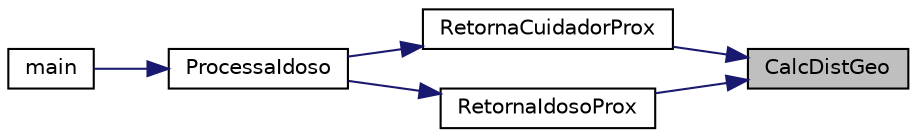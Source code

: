 digraph "CalcDistGeo"
{
 // LATEX_PDF_SIZE
  edge [fontname="Helvetica",fontsize="10",labelfontname="Helvetica",labelfontsize="10"];
  node [fontname="Helvetica",fontsize="10",shape=record];
  rankdir="RL";
  Node1 [label="CalcDistGeo",height=0.2,width=0.4,color="black", fillcolor="grey75", style="filled", fontcolor="black",tooltip="Calcula a distancia entre duas localizacoes Retornando um double resultante do calculo."];
  Node1 -> Node2 [dir="back",color="midnightblue",fontsize="10",style="solid"];
  Node2 [label="RetornaCuidadorProx",height=0.2,width=0.4,color="black", fillcolor="white", style="filled",URL="$lista_cuidador_8h.html#a199e3cfc61052c71a6afad55ba8d4e4c",tooltip="Retorna o cuidador mais proximo do ponto de referencia entre os presentes na lista."];
  Node2 -> Node3 [dir="back",color="midnightblue",fontsize="10",style="solid"];
  Node3 [label="ProcessaIdoso",height=0.2,width=0.4,color="black", fillcolor="white", style="filled",URL="$idoso_8h.html#a88452684585a131cdad194e145456e67",tooltip="Dadas as informacoes atualizadas do idoso, essa funcao eh responsavel por processar as informacoes ob..."];
  Node3 -> Node4 [dir="back",color="midnightblue",fontsize="10",style="solid"];
  Node4 [label="main",height=0.2,width=0.4,color="black", fillcolor="white", style="filled",URL="$cliente_8c.html#a0ddf1224851353fc92bfbff6f499fa97",tooltip=" "];
  Node1 -> Node5 [dir="back",color="midnightblue",fontsize="10",style="solid"];
  Node5 [label="RetornaIdosoProx",height=0.2,width=0.4,color="black", fillcolor="white", style="filled",URL="$lista_idoso_8h.html#afa97c09900abce26facf342d0a824599",tooltip="Retorna o Idoso mais proximo do ponto de referencia entre os presentes na lista."];
  Node5 -> Node3 [dir="back",color="midnightblue",fontsize="10",style="solid"];
}
